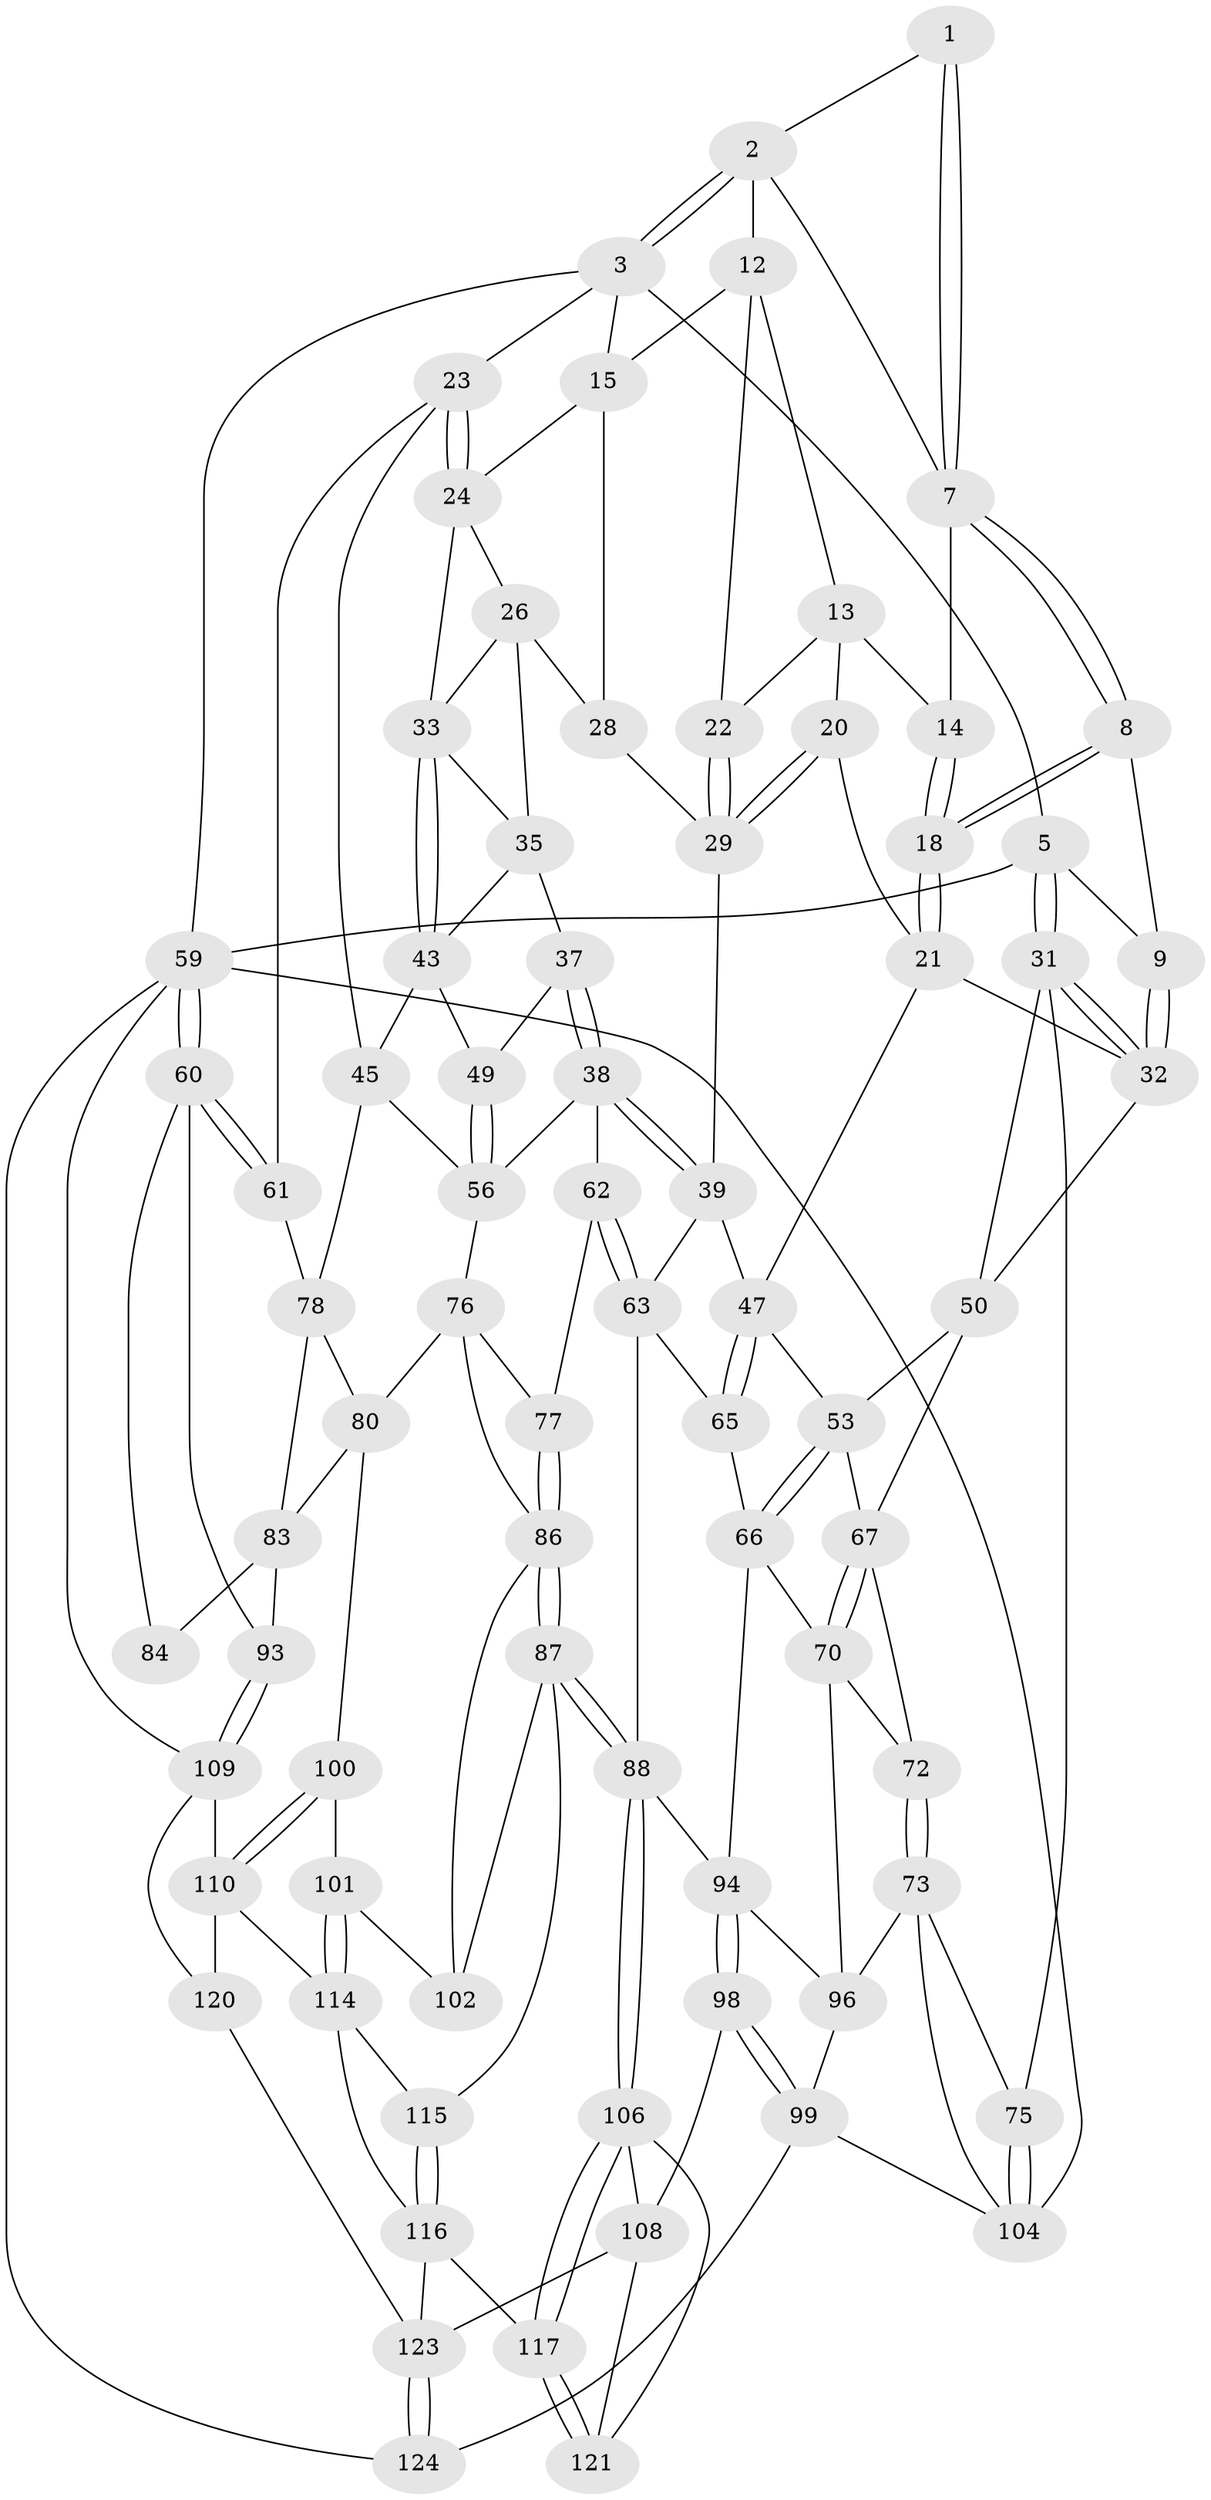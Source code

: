 // original degree distribution, {3: 0.023809523809523808, 4: 0.21428571428571427, 5: 0.5476190476190477, 6: 0.21428571428571427}
// Generated by graph-tools (version 1.1) at 2025/11/02/27/25 16:11:55]
// undirected, 76 vertices, 176 edges
graph export_dot {
graph [start="1"]
  node [color=gray90,style=filled];
  1 [pos="+0.18867663021300682+0"];
  2 [pos="+0.4416360327125661+0",super="+10"];
  3 [pos="+0.6747292044159967+0",super="+4"];
  5 [pos="+0+0",super="+6"];
  7 [pos="+0.23188132034785763+0.09754935138635566",super="+11"];
  8 [pos="+0.21780528293779258+0.19822916316168285"];
  9 [pos="+0.07091390807016858+0.1702224991261298"];
  12 [pos="+0.42910270032756376+0.051305052269198674",super="+17"];
  13 [pos="+0.3710315229670368+0.14111863391972665",super="+19"];
  14 [pos="+0.3312903830032529+0.13299932011292198"];
  15 [pos="+0.6414371337064078+0.04790825108399817",super="+16"];
  18 [pos="+0.2430420141713203+0.22988304428747036"];
  20 [pos="+0.29133641416118244+0.2632202119391417"];
  21 [pos="+0.2527195135419182+0.24901618051337662",super="+41"];
  22 [pos="+0.4684189205233571+0.17051797238988955"];
  23 [pos="+1+0",super="+44"];
  24 [pos="+0.7488261598514325+0.2136094596712265",super="+25"];
  26 [pos="+0.6207654671824945+0.23116016476489415",super="+27"];
  28 [pos="+0.5226962027199974+0.19940509318951347"];
  29 [pos="+0.3450267578782282+0.30803122993129006",super="+30"];
  31 [pos="+0+0.14548486543179368",super="+52"];
  32 [pos="+0.0027867551524766616+0.19608234910020336",super="+42"];
  33 [pos="+0.7318623047648893+0.2671911448902316",super="+34"];
  35 [pos="+0.6327655389090862+0.3321765923727128",super="+36"];
  37 [pos="+0.5531565227555078+0.3928470241323101"];
  38 [pos="+0.5088986070940579+0.43026324100049795",super="+58"];
  39 [pos="+0.4847279095429301+0.43148572303154503",super="+40"];
  43 [pos="+0.7360981691496192+0.3358599507953045",super="+46"];
  45 [pos="+0.8242857372817042+0.3691236258180634",super="+55"];
  47 [pos="+0.3374372118125621+0.4626261026716964",super="+48"];
  49 [pos="+0.6917746041053744+0.4320453907908103"];
  50 [pos="+0.08573925663224756+0.37912239508516327",super="+51"];
  53 [pos="+0.18430121249170306+0.4965526195232897",super="+54"];
  56 [pos="+0.7057442265557463+0.5095924121358869",super="+57"];
  59 [pos="+1+1",super="+105"];
  60 [pos="+1+0.7686574088597089",super="+85"];
  61 [pos="+1+0.29081184956741574",super="+82"];
  62 [pos="+0.5763279656642678+0.6090479285242713"];
  63 [pos="+0.45685973182280926+0.655058856037029",super="+64"];
  65 [pos="+0.32092432584146324+0.5821704631935057"];
  66 [pos="+0.2843429975514167+0.6058155111097778",super="+69"];
  67 [pos="+0.15897408527126966+0.5104912290247049",super="+68"];
  70 [pos="+0.1491501269758883+0.6135803361540171",super="+71"];
  72 [pos="+0.0884865884450814+0.6539549213840216"];
  73 [pos="+0.026736286926894587+0.7025366286301897",super="+74"];
  75 [pos="+0+0.7190801975870321"];
  76 [pos="+0.6577797866577614+0.5534780034242581",super="+81"];
  77 [pos="+0.5835382269255078+0.6106933561468535"];
  78 [pos="+0.8034904279775493+0.5533956562651048",super="+79"];
  80 [pos="+0.7513289565011249+0.6611563898955497",super="+92"];
  83 [pos="+0.868395199098404+0.627662112108198",super="+91"];
  84 [pos="+0.9434872503799004+0.5858191549171344"];
  86 [pos="+0.6180235141746339+0.6570537812191936",super="+90"];
  87 [pos="+0.531316596337664+0.7891029182925814",super="+103"];
  88 [pos="+0.48726857024158765+0.7863581374738678",super="+89"];
  93 [pos="+0.9845864050124519+0.7298838133445386"];
  94 [pos="+0.30735417888201005+0.7194483369451486",super="+95"];
  96 [pos="+0.21387401008168272+0.7031832212931801",super="+97"];
  98 [pos="+0.27969457798275504+0.8287865959433804"];
  99 [pos="+0.26460446547750754+0.8347810362897221",super="+111"];
  100 [pos="+0.7893378585083405+0.8205123050027375"];
  101 [pos="+0.7256861664771247+0.8110834886613674"];
  102 [pos="+0.6763184513685975+0.7583744874797507"];
  104 [pos="+0+1",super="+112"];
  106 [pos="+0.4699037179088052+0.8073614327222605",super="+107"];
  108 [pos="+0.3302881842757614+0.8361284917143286",super="+122"];
  109 [pos="+0.8955254204986297+0.8370912210923737",super="+113"];
  110 [pos="+0.7964515119970174+0.8333135717717667",super="+118"];
  114 [pos="+0.6556394203085072+0.9061158129863038",super="+119"];
  115 [pos="+0.6182649493722312+0.8854944278651548"];
  116 [pos="+0.5472207680714413+0.9453399941041009",super="+125"];
  117 [pos="+0.49107084809578216+0.9143026123871753"];
  120 [pos="+0.9902458517992159+1"];
  121 [pos="+0.40004038132726716+1"];
  123 [pos="+0.36606712217986154+1",super="+126"];
  124 [pos="+0.19358321639085405+1"];
  1 -- 2;
  1 -- 7;
  1 -- 7;
  2 -- 3;
  2 -- 3;
  2 -- 12;
  2 -- 7;
  3 -- 15;
  3 -- 59;
  3 -- 5;
  3 -- 23;
  5 -- 31;
  5 -- 31;
  5 -- 9;
  5 -- 59;
  7 -- 8;
  7 -- 8;
  7 -- 14;
  8 -- 9;
  8 -- 18;
  8 -- 18;
  9 -- 32;
  9 -- 32;
  12 -- 13;
  12 -- 22;
  12 -- 15;
  13 -- 14;
  13 -- 20;
  13 -- 22;
  14 -- 18;
  14 -- 18;
  15 -- 24;
  15 -- 28;
  18 -- 21;
  18 -- 21;
  20 -- 21;
  20 -- 29;
  20 -- 29;
  21 -- 32;
  21 -- 47;
  22 -- 29;
  22 -- 29;
  23 -- 24;
  23 -- 24;
  23 -- 45;
  23 -- 61;
  24 -- 33;
  24 -- 26;
  26 -- 35;
  26 -- 28;
  26 -- 33;
  28 -- 29;
  29 -- 39;
  31 -- 32;
  31 -- 32;
  31 -- 50;
  31 -- 75;
  32 -- 50;
  33 -- 43;
  33 -- 43;
  33 -- 35;
  35 -- 43;
  35 -- 37;
  37 -- 38;
  37 -- 38;
  37 -- 49;
  38 -- 39;
  38 -- 39;
  38 -- 56;
  38 -- 62;
  39 -- 47;
  39 -- 63;
  43 -- 49;
  43 -- 45;
  45 -- 56;
  45 -- 78;
  47 -- 65;
  47 -- 65;
  47 -- 53;
  49 -- 56;
  49 -- 56;
  50 -- 53;
  50 -- 67;
  53 -- 66;
  53 -- 66;
  53 -- 67;
  56 -- 76;
  59 -- 60;
  59 -- 60;
  59 -- 109;
  59 -- 104;
  59 -- 124;
  60 -- 61;
  60 -- 61;
  60 -- 93;
  60 -- 84;
  61 -- 78;
  62 -- 63;
  62 -- 63;
  62 -- 77;
  63 -- 65;
  63 -- 88;
  65 -- 66;
  66 -- 70;
  66 -- 94;
  67 -- 70;
  67 -- 70;
  67 -- 72;
  70 -- 72;
  70 -- 96;
  72 -- 73;
  72 -- 73;
  73 -- 96;
  73 -- 75;
  73 -- 104;
  75 -- 104;
  75 -- 104;
  76 -- 77;
  76 -- 80;
  76 -- 86;
  77 -- 86;
  77 -- 86;
  78 -- 80;
  78 -- 83;
  80 -- 83;
  80 -- 100;
  83 -- 84;
  83 -- 93;
  86 -- 87;
  86 -- 87;
  86 -- 102;
  87 -- 88;
  87 -- 88;
  87 -- 115;
  87 -- 102;
  88 -- 106;
  88 -- 106;
  88 -- 94;
  93 -- 109;
  93 -- 109;
  94 -- 98;
  94 -- 98;
  94 -- 96;
  96 -- 99;
  98 -- 99;
  98 -- 99;
  98 -- 108;
  99 -- 104;
  99 -- 124;
  100 -- 101;
  100 -- 110;
  100 -- 110;
  101 -- 102;
  101 -- 114;
  101 -- 114;
  106 -- 117;
  106 -- 117;
  106 -- 121;
  106 -- 108;
  108 -- 121;
  108 -- 123;
  109 -- 110;
  109 -- 120;
  110 -- 120;
  110 -- 114;
  114 -- 115;
  114 -- 116;
  115 -- 116;
  115 -- 116;
  116 -- 117;
  116 -- 123;
  117 -- 121;
  117 -- 121;
  120 -- 123;
  123 -- 124;
  123 -- 124;
}

